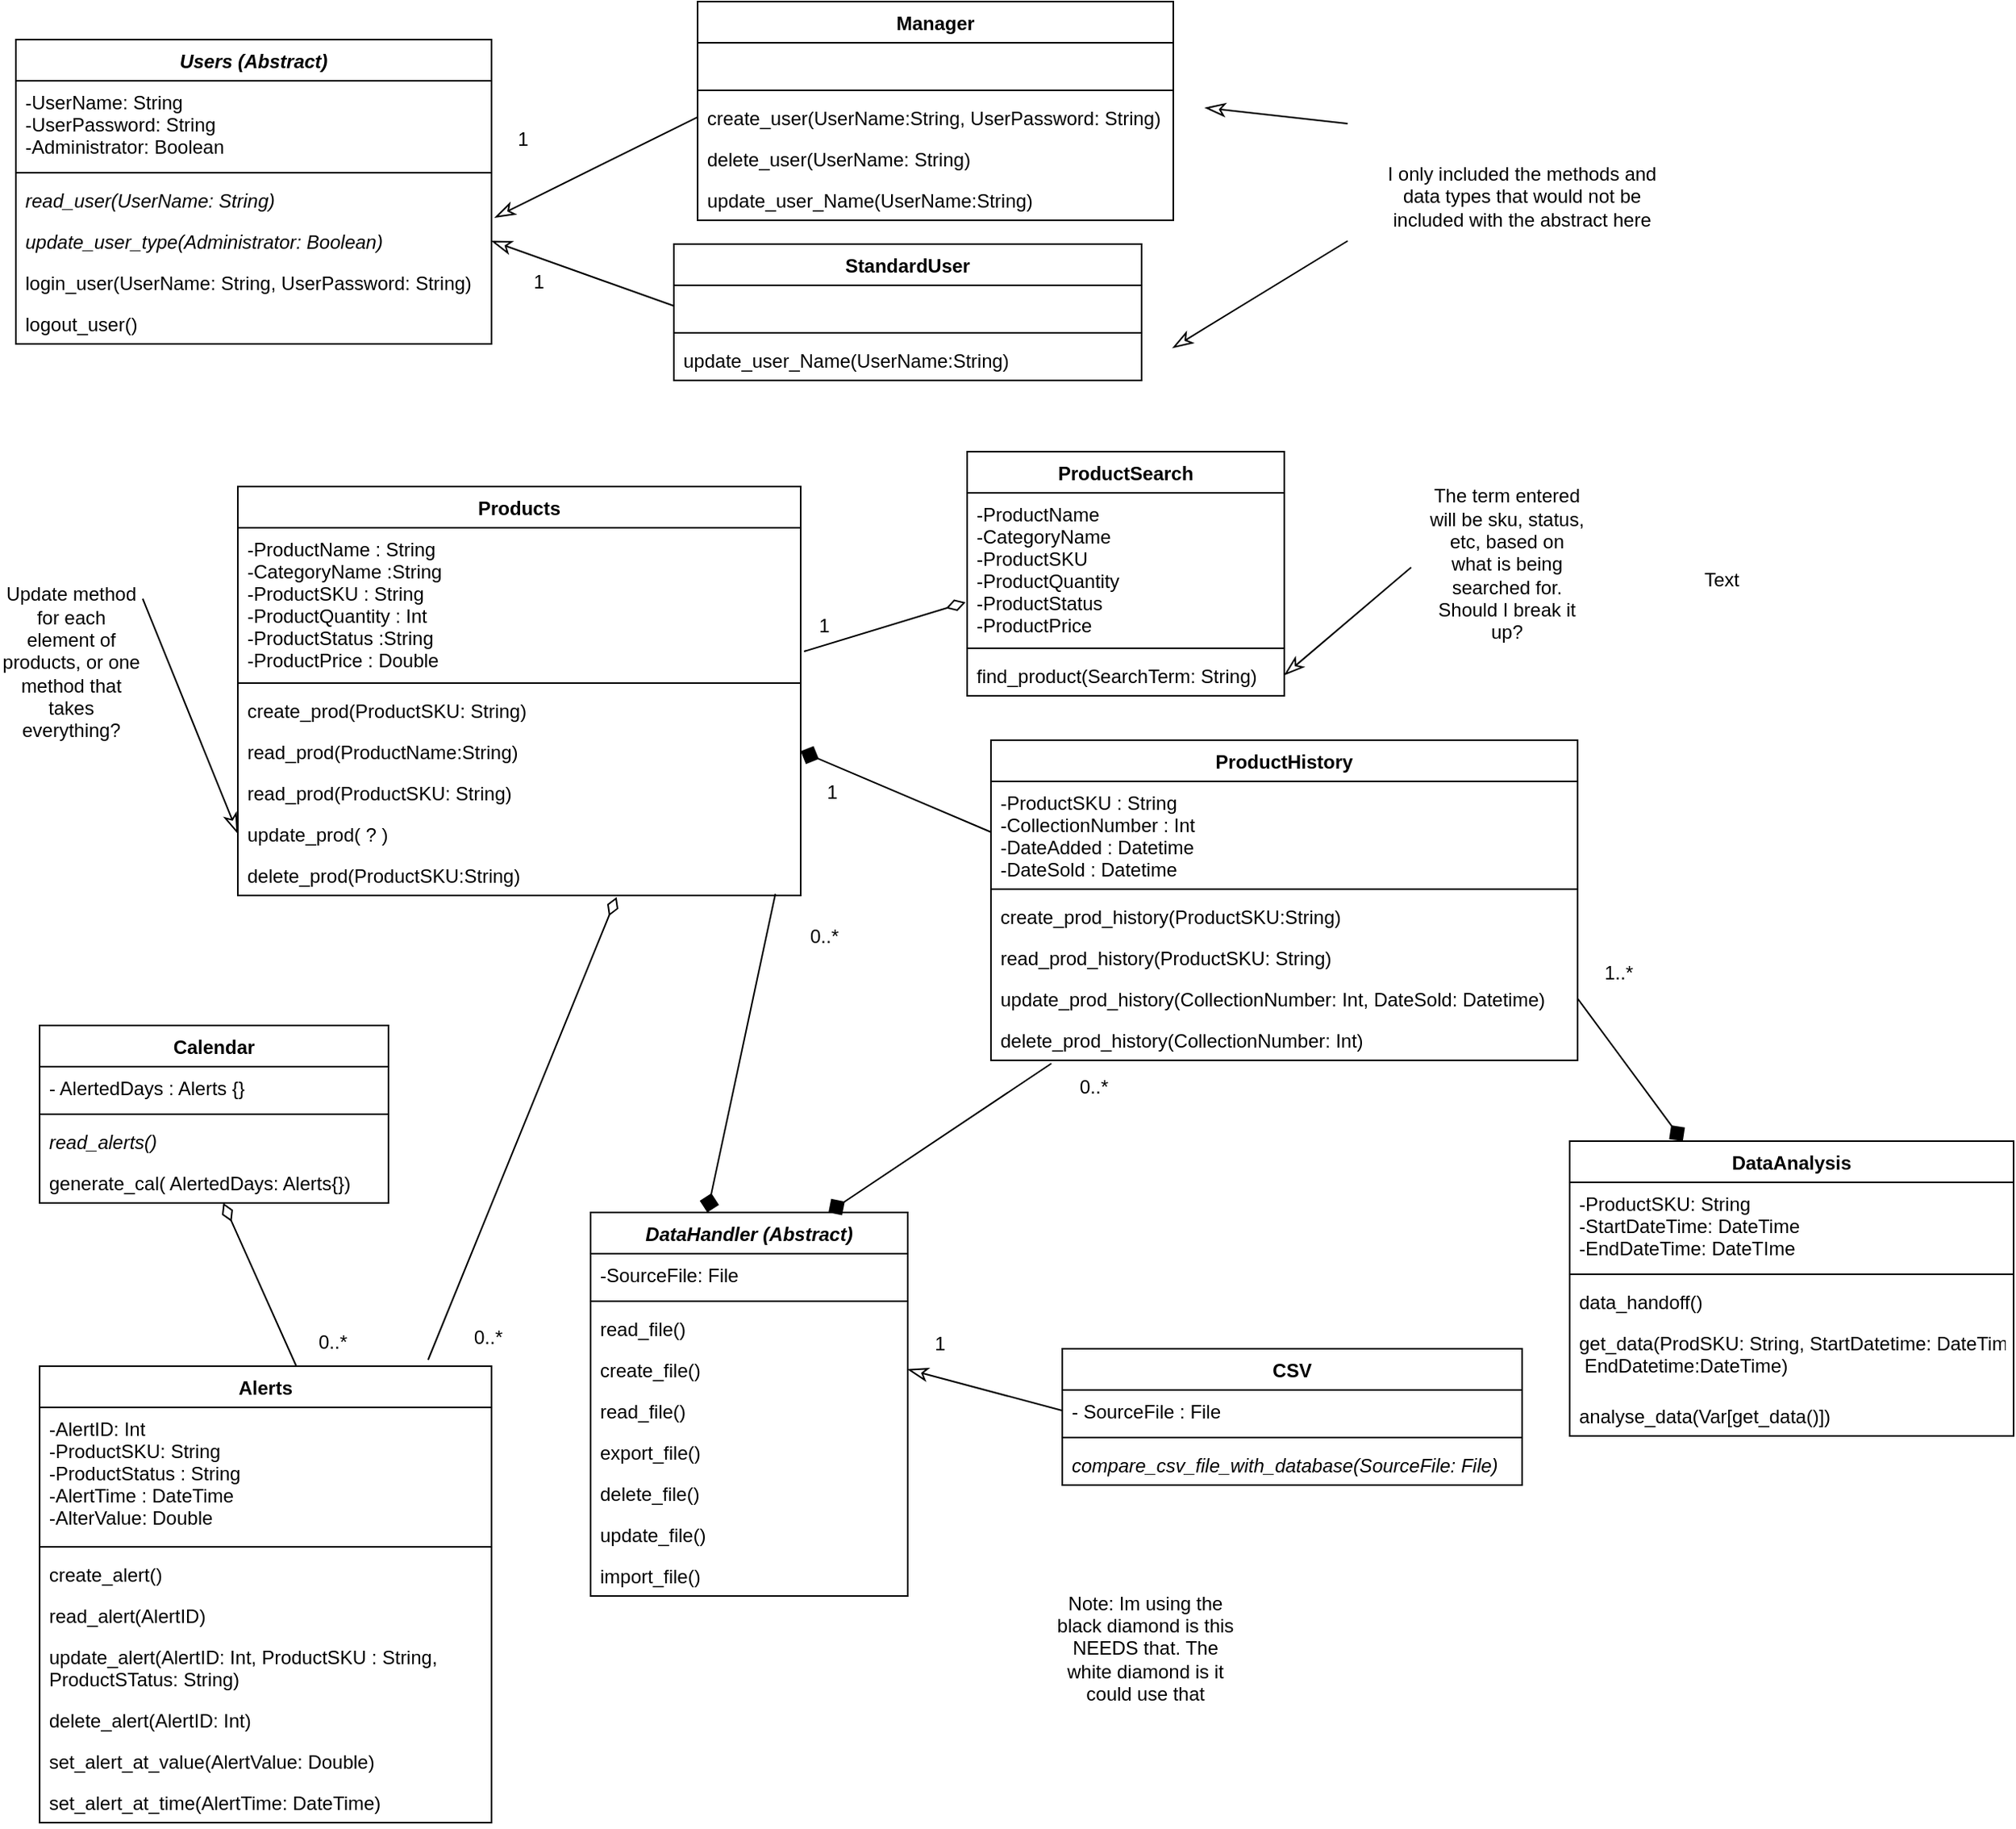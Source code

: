 <mxfile version="10.6.7" type="device"><diagram id="l4ncxnLM87MIXU3sDr-u" name="Page-1"><mxGraphModel dx="1077" dy="863" grid="1" gridSize="10" guides="1" tooltips="1" connect="1" arrows="1" fold="1" page="1" pageScale="1" pageWidth="850" pageHeight="1100" math="0" shadow="0"><root><mxCell id="0"/><mxCell id="1" parent="0"/><mxCell id="mtJxGmEpOan1ADNmGABW-1" value="DataAnalysis" style="swimlane;fontStyle=1;align=center;verticalAlign=top;childLayout=stackLayout;horizontal=1;startSize=26;horizontalStack=0;resizeParent=1;resizeParentMax=0;resizeLast=0;collapsible=1;marginBottom=0;" parent="1" vertex="1"><mxGeometry x="990" y="722" width="280" height="186" as="geometry"/></mxCell><mxCell id="mtJxGmEpOan1ADNmGABW-2" value="-ProductSKU: String&#10;-StartDateTime: DateTime&#10;-EndDateTime: DateTIme&#10;" style="text;strokeColor=none;fillColor=none;align=left;verticalAlign=top;spacingLeft=4;spacingRight=4;overflow=hidden;rotatable=0;points=[[0,0.5],[1,0.5]];portConstraint=eastwest;" parent="mtJxGmEpOan1ADNmGABW-1" vertex="1"><mxGeometry y="26" width="280" height="54" as="geometry"/></mxCell><mxCell id="mtJxGmEpOan1ADNmGABW-3" value="" style="line;strokeWidth=1;fillColor=none;align=left;verticalAlign=middle;spacingTop=-1;spacingLeft=3;spacingRight=3;rotatable=0;labelPosition=right;points=[];portConstraint=eastwest;" parent="mtJxGmEpOan1ADNmGABW-1" vertex="1"><mxGeometry y="80" width="280" height="8" as="geometry"/></mxCell><mxCell id="mtJxGmEpOan1ADNmGABW-4" value="data_handoff()" style="text;strokeColor=none;fillColor=none;align=left;verticalAlign=top;spacingLeft=4;spacingRight=4;overflow=hidden;rotatable=0;points=[[0,0.5],[1,0.5]];portConstraint=eastwest;" parent="mtJxGmEpOan1ADNmGABW-1" vertex="1"><mxGeometry y="88" width="280" height="26" as="geometry"/></mxCell><mxCell id="mtJxGmEpOan1ADNmGABW-62" value="get_data(ProdSKU: String, StartDatetime: DateTime,&#10; EndDatetime:DateTime)" style="text;strokeColor=none;fillColor=none;align=left;verticalAlign=top;spacingLeft=4;spacingRight=4;overflow=hidden;rotatable=0;points=[[0,0.5],[1,0.5]];portConstraint=eastwest;" parent="mtJxGmEpOan1ADNmGABW-1" vertex="1"><mxGeometry y="114" width="280" height="46" as="geometry"/></mxCell><mxCell id="mtJxGmEpOan1ADNmGABW-64" value="analyse_data(Var[get_data()])" style="text;strokeColor=none;fillColor=none;align=left;verticalAlign=top;spacingLeft=4;spacingRight=4;overflow=hidden;rotatable=0;points=[[0,0.5],[1,0.5]];portConstraint=eastwest;" parent="mtJxGmEpOan1ADNmGABW-1" vertex="1"><mxGeometry y="160" width="280" height="26" as="geometry"/></mxCell><mxCell id="mtJxGmEpOan1ADNmGABW-5" value="Manager" style="swimlane;fontStyle=1;align=center;verticalAlign=top;childLayout=stackLayout;horizontal=1;startSize=26;horizontalStack=0;resizeParent=1;resizeParentMax=0;resizeLast=0;collapsible=1;marginBottom=0;" parent="1" vertex="1"><mxGeometry x="440" y="3" width="300" height="138" as="geometry"/></mxCell><mxCell id="mtJxGmEpOan1ADNmGABW-6" value=" " style="text;strokeColor=none;fillColor=none;align=left;verticalAlign=top;spacingLeft=4;spacingRight=4;overflow=hidden;rotatable=0;points=[[0,0.5],[1,0.5]];portConstraint=eastwest;" parent="mtJxGmEpOan1ADNmGABW-5" vertex="1"><mxGeometry y="26" width="300" height="26" as="geometry"/></mxCell><mxCell id="mtJxGmEpOan1ADNmGABW-7" value="" style="line;strokeWidth=1;fillColor=none;align=left;verticalAlign=middle;spacingTop=-1;spacingLeft=3;spacingRight=3;rotatable=0;labelPosition=right;points=[];portConstraint=eastwest;" parent="mtJxGmEpOan1ADNmGABW-5" vertex="1"><mxGeometry y="52" width="300" height="8" as="geometry"/></mxCell><mxCell id="mtJxGmEpOan1ADNmGABW-91" value="create_user(UserName:String, UserPassword: String)" style="text;strokeColor=none;fillColor=none;align=left;verticalAlign=top;spacingLeft=4;spacingRight=4;overflow=hidden;rotatable=0;points=[[0,0.5],[1,0.5]];portConstraint=eastwest;" parent="mtJxGmEpOan1ADNmGABW-5" vertex="1"><mxGeometry y="60" width="300" height="26" as="geometry"/></mxCell><mxCell id="mtJxGmEpOan1ADNmGABW-92" value="delete_user(UserName: String)" style="text;strokeColor=none;fillColor=none;align=left;verticalAlign=top;spacingLeft=4;spacingRight=4;overflow=hidden;rotatable=0;points=[[0,0.5],[1,0.5]];portConstraint=eastwest;" parent="mtJxGmEpOan1ADNmGABW-5" vertex="1"><mxGeometry y="86" width="300" height="26" as="geometry"/></mxCell><mxCell id="3hBznctIgxE3OqU9VYNc-10" value="update_user_Name(UserName:String)" style="text;strokeColor=none;fillColor=none;align=left;verticalAlign=top;spacingLeft=4;spacingRight=4;overflow=hidden;rotatable=0;points=[[0,0.5],[1,0.5]];portConstraint=eastwest;fontStyle=0" parent="mtJxGmEpOan1ADNmGABW-5" vertex="1"><mxGeometry y="112" width="300" height="26" as="geometry"/></mxCell><mxCell id="mtJxGmEpOan1ADNmGABW-9" value="Users (Abstract)" style="swimlane;fontStyle=3;align=center;verticalAlign=top;childLayout=stackLayout;horizontal=1;startSize=26;horizontalStack=0;resizeParent=1;resizeParentMax=0;resizeLast=0;collapsible=1;marginBottom=0;" parent="1" vertex="1"><mxGeometry x="10" y="27" width="300" height="192" as="geometry"/></mxCell><mxCell id="mtJxGmEpOan1ADNmGABW-10" value="-UserName: String&#10;-UserPassword: String&#10;-Administrator: Boolean" style="text;strokeColor=none;fillColor=none;align=left;verticalAlign=top;spacingLeft=4;spacingRight=4;overflow=hidden;rotatable=0;points=[[0,0.5],[1,0.5]];portConstraint=eastwest;" parent="mtJxGmEpOan1ADNmGABW-9" vertex="1"><mxGeometry y="26" width="300" height="54" as="geometry"/></mxCell><mxCell id="mtJxGmEpOan1ADNmGABW-11" value="" style="line;strokeWidth=1;fillColor=none;align=left;verticalAlign=middle;spacingTop=-1;spacingLeft=3;spacingRight=3;rotatable=0;labelPosition=right;points=[];portConstraint=eastwest;" parent="mtJxGmEpOan1ADNmGABW-9" vertex="1"><mxGeometry y="80" width="300" height="8" as="geometry"/></mxCell><mxCell id="mtJxGmEpOan1ADNmGABW-48" value="read_user(UserName: String)" style="text;strokeColor=none;fillColor=none;align=left;verticalAlign=top;spacingLeft=4;spacingRight=4;overflow=hidden;rotatable=0;points=[[0,0.5],[1,0.5]];portConstraint=eastwest;fontStyle=2" parent="mtJxGmEpOan1ADNmGABW-9" vertex="1"><mxGeometry y="88" width="300" height="26" as="geometry"/></mxCell><mxCell id="mtJxGmEpOan1ADNmGABW-49" value="update_user_type(Administrator: Boolean)" style="text;strokeColor=none;fillColor=none;align=left;verticalAlign=top;spacingLeft=4;spacingRight=4;overflow=hidden;rotatable=0;points=[[0,0.5],[1,0.5]];portConstraint=eastwest;fontStyle=2" parent="mtJxGmEpOan1ADNmGABW-9" vertex="1"><mxGeometry y="114" width="300" height="26" as="geometry"/></mxCell><mxCell id="mtJxGmEpOan1ADNmGABW-93" value="login_user(UserName: String, UserPassword: String)" style="text;strokeColor=none;fillColor=none;align=left;verticalAlign=top;spacingLeft=4;spacingRight=4;overflow=hidden;rotatable=0;points=[[0,0.5],[1,0.5]];portConstraint=eastwest;" parent="mtJxGmEpOan1ADNmGABW-9" vertex="1"><mxGeometry y="140" width="300" height="26" as="geometry"/></mxCell><mxCell id="mtJxGmEpOan1ADNmGABW-94" value="logout_user()" style="text;strokeColor=none;fillColor=none;align=left;verticalAlign=top;spacingLeft=4;spacingRight=4;overflow=hidden;rotatable=0;points=[[0,0.5],[1,0.5]];portConstraint=eastwest;" parent="mtJxGmEpOan1ADNmGABW-9" vertex="1"><mxGeometry y="166" width="300" height="26" as="geometry"/></mxCell><mxCell id="mtJxGmEpOan1ADNmGABW-13" value="CSV" style="swimlane;fontStyle=1;align=center;verticalAlign=top;childLayout=stackLayout;horizontal=1;startSize=26;horizontalStack=0;resizeParent=1;resizeParentMax=0;resizeLast=0;collapsible=1;marginBottom=0;" parent="1" vertex="1"><mxGeometry x="670" y="853" width="290" height="86" as="geometry"/></mxCell><mxCell id="mtJxGmEpOan1ADNmGABW-14" value="- SourceFile : File" style="text;strokeColor=none;fillColor=none;align=left;verticalAlign=top;spacingLeft=4;spacingRight=4;overflow=hidden;rotatable=0;points=[[0,0.5],[1,0.5]];portConstraint=eastwest;" parent="mtJxGmEpOan1ADNmGABW-13" vertex="1"><mxGeometry y="26" width="290" height="26" as="geometry"/></mxCell><mxCell id="mtJxGmEpOan1ADNmGABW-15" value="" style="line;strokeWidth=1;fillColor=none;align=left;verticalAlign=middle;spacingTop=-1;spacingLeft=3;spacingRight=3;rotatable=0;labelPosition=right;points=[];portConstraint=eastwest;" parent="mtJxGmEpOan1ADNmGABW-13" vertex="1"><mxGeometry y="52" width="290" height="8" as="geometry"/></mxCell><mxCell id="mtJxGmEpOan1ADNmGABW-86" value="compare_csv_file_with_database(SourceFile: File)" style="text;strokeColor=none;fillColor=none;align=left;verticalAlign=top;spacingLeft=4;spacingRight=4;overflow=hidden;rotatable=0;points=[[0,0.5],[1,0.5]];portConstraint=eastwest;fontStyle=2" parent="mtJxGmEpOan1ADNmGABW-13" vertex="1"><mxGeometry y="60" width="290" height="26" as="geometry"/></mxCell><mxCell id="mtJxGmEpOan1ADNmGABW-17" value="ProductHistory" style="swimlane;fontStyle=1;align=center;verticalAlign=top;childLayout=stackLayout;horizontal=1;startSize=26;horizontalStack=0;resizeParent=1;resizeParentMax=0;resizeLast=0;collapsible=1;marginBottom=0;" parent="1" vertex="1"><mxGeometry x="625" y="469" width="370" height="202" as="geometry"/></mxCell><mxCell id="mtJxGmEpOan1ADNmGABW-18" value="-ProductSKU : String&#10;-CollectionNumber : Int&#10;-DateAdded : Datetime&#10;-DateSold : Datetime&#10;" style="text;strokeColor=none;fillColor=none;align=left;verticalAlign=top;spacingLeft=4;spacingRight=4;overflow=hidden;rotatable=0;points=[[0,0.5],[1,0.5]];portConstraint=eastwest;" parent="mtJxGmEpOan1ADNmGABW-17" vertex="1"><mxGeometry y="26" width="370" height="64" as="geometry"/></mxCell><mxCell id="mtJxGmEpOan1ADNmGABW-19" value="" style="line;strokeWidth=1;fillColor=none;align=left;verticalAlign=middle;spacingTop=-1;spacingLeft=3;spacingRight=3;rotatable=0;labelPosition=right;points=[];portConstraint=eastwest;" parent="mtJxGmEpOan1ADNmGABW-17" vertex="1"><mxGeometry y="90" width="370" height="8" as="geometry"/></mxCell><mxCell id="mtJxGmEpOan1ADNmGABW-44" value="create_prod_history(ProductSKU:String)" style="text;strokeColor=none;fillColor=none;align=left;verticalAlign=top;spacingLeft=4;spacingRight=4;overflow=hidden;rotatable=0;points=[[0,0.5],[1,0.5]];portConstraint=eastwest;" parent="mtJxGmEpOan1ADNmGABW-17" vertex="1"><mxGeometry y="98" width="370" height="26" as="geometry"/></mxCell><mxCell id="mtJxGmEpOan1ADNmGABW-47" value="read_prod_history(ProductSKU: String)" style="text;strokeColor=none;fillColor=none;align=left;verticalAlign=top;spacingLeft=4;spacingRight=4;overflow=hidden;rotatable=0;points=[[0,0.5],[1,0.5]];portConstraint=eastwest;" parent="mtJxGmEpOan1ADNmGABW-17" vertex="1"><mxGeometry y="124" width="370" height="26" as="geometry"/></mxCell><mxCell id="mtJxGmEpOan1ADNmGABW-46" value="update_prod_history(CollectionNumber: Int, DateSold: Datetime)" style="text;strokeColor=none;fillColor=none;align=left;verticalAlign=top;spacingLeft=4;spacingRight=4;overflow=hidden;rotatable=0;points=[[0,0.5],[1,0.5]];portConstraint=eastwest;" parent="mtJxGmEpOan1ADNmGABW-17" vertex="1"><mxGeometry y="150" width="370" height="26" as="geometry"/></mxCell><mxCell id="mtJxGmEpOan1ADNmGABW-45" value="delete_prod_history(CollectionNumber: Int)" style="text;strokeColor=none;fillColor=none;align=left;verticalAlign=top;spacingLeft=4;spacingRight=4;overflow=hidden;rotatable=0;points=[[0,0.5],[1,0.5]];portConstraint=eastwest;" parent="mtJxGmEpOan1ADNmGABW-17" vertex="1"><mxGeometry y="176" width="370" height="26" as="geometry"/></mxCell><mxCell id="mtJxGmEpOan1ADNmGABW-21" value="Products" style="swimlane;fontStyle=1;align=center;verticalAlign=top;childLayout=stackLayout;horizontal=1;startSize=26;horizontalStack=0;resizeParent=1;resizeParentMax=0;resizeLast=0;collapsible=1;marginBottom=0;" parent="1" vertex="1"><mxGeometry x="150" y="309" width="355" height="258" as="geometry"/></mxCell><mxCell id="mtJxGmEpOan1ADNmGABW-22" value="-ProductName : String&#10;-CategoryName :String&#10;-ProductSKU : String&#10;-ProductQuantity : Int&#10;-ProductStatus :String&#10;-ProductPrice : Double&#10;" style="text;strokeColor=none;fillColor=none;align=left;verticalAlign=top;spacingLeft=4;spacingRight=4;overflow=hidden;rotatable=0;points=[[0,0.5],[1,0.5]];portConstraint=eastwest;" parent="mtJxGmEpOan1ADNmGABW-21" vertex="1"><mxGeometry y="26" width="355" height="94" as="geometry"/></mxCell><mxCell id="mtJxGmEpOan1ADNmGABW-23" value="" style="line;strokeWidth=1;fillColor=none;align=left;verticalAlign=middle;spacingTop=-1;spacingLeft=3;spacingRight=3;rotatable=0;labelPosition=right;points=[];portConstraint=eastwest;" parent="mtJxGmEpOan1ADNmGABW-21" vertex="1"><mxGeometry y="120" width="355" height="8" as="geometry"/></mxCell><mxCell id="mtJxGmEpOan1ADNmGABW-24" value="create_prod(ProductSKU: String)" style="text;strokeColor=none;fillColor=none;align=left;verticalAlign=top;spacingLeft=4;spacingRight=4;overflow=hidden;rotatable=0;points=[[0,0.5],[1,0.5]];portConstraint=eastwest;" parent="mtJxGmEpOan1ADNmGABW-21" vertex="1"><mxGeometry y="128" width="355" height="26" as="geometry"/></mxCell><mxCell id="Z5g-UaqKBxVS_y6jiODk-6" value="read_prod(ProductName:String)&#10;" style="text;strokeColor=none;fillColor=none;align=left;verticalAlign=top;spacingLeft=4;spacingRight=4;overflow=hidden;rotatable=0;points=[[0,0.5],[1,0.5]];portConstraint=eastwest;" parent="mtJxGmEpOan1ADNmGABW-21" vertex="1"><mxGeometry y="154" width="355" height="26" as="geometry"/></mxCell><mxCell id="mtJxGmEpOan1ADNmGABW-28" value="read_prod(ProductSKU: String)&#10;" style="text;strokeColor=none;fillColor=none;align=left;verticalAlign=top;spacingLeft=4;spacingRight=4;overflow=hidden;rotatable=0;points=[[0,0.5],[1,0.5]];portConstraint=eastwest;" parent="mtJxGmEpOan1ADNmGABW-21" vertex="1"><mxGeometry y="180" width="355" height="26" as="geometry"/></mxCell><mxCell id="mtJxGmEpOan1ADNmGABW-27" value="update_prod( ? )" style="text;strokeColor=none;fillColor=none;align=left;verticalAlign=top;spacingLeft=4;spacingRight=4;overflow=hidden;rotatable=0;points=[[0,0.5],[1,0.5]];portConstraint=eastwest;" parent="mtJxGmEpOan1ADNmGABW-21" vertex="1"><mxGeometry y="206" width="355" height="26" as="geometry"/></mxCell><mxCell id="mtJxGmEpOan1ADNmGABW-26" value="delete_prod(ProductSKU:String)" style="text;strokeColor=none;fillColor=none;align=left;verticalAlign=top;spacingLeft=4;spacingRight=4;overflow=hidden;rotatable=0;points=[[0,0.5],[1,0.5]];portConstraint=eastwest;" parent="mtJxGmEpOan1ADNmGABW-21" vertex="1"><mxGeometry y="232" width="355" height="26" as="geometry"/></mxCell><mxCell id="mtJxGmEpOan1ADNmGABW-51" value="Alerts" style="swimlane;fontStyle=1;align=center;verticalAlign=top;childLayout=stackLayout;horizontal=1;startSize=26;horizontalStack=0;resizeParent=1;resizeParentMax=0;resizeLast=0;collapsible=1;marginBottom=0;" parent="1" vertex="1"><mxGeometry x="25" y="864" width="285" height="288" as="geometry"/></mxCell><mxCell id="mtJxGmEpOan1ADNmGABW-52" value="-AlertID: Int&#10;-ProductSKU: String&#10;-ProductStatus : String&#10;-AlertTime : DateTime&#10;-AlterValue: Double" style="text;strokeColor=none;fillColor=none;align=left;verticalAlign=top;spacingLeft=4;spacingRight=4;overflow=hidden;rotatable=0;points=[[0,0.5],[1,0.5]];portConstraint=eastwest;" parent="mtJxGmEpOan1ADNmGABW-51" vertex="1"><mxGeometry y="26" width="285" height="84" as="geometry"/></mxCell><mxCell id="mtJxGmEpOan1ADNmGABW-53" value="" style="line;strokeWidth=1;fillColor=none;align=left;verticalAlign=middle;spacingTop=-1;spacingLeft=3;spacingRight=3;rotatable=0;labelPosition=right;points=[];portConstraint=eastwest;" parent="mtJxGmEpOan1ADNmGABW-51" vertex="1"><mxGeometry y="110" width="285" height="8" as="geometry"/></mxCell><mxCell id="mtJxGmEpOan1ADNmGABW-54" value="create_alert()" style="text;strokeColor=none;fillColor=none;align=left;verticalAlign=top;spacingLeft=4;spacingRight=4;overflow=hidden;rotatable=0;points=[[0,0.5],[1,0.5]];portConstraint=eastwest;" parent="mtJxGmEpOan1ADNmGABW-51" vertex="1"><mxGeometry y="118" width="285" height="26" as="geometry"/></mxCell><mxCell id="mtJxGmEpOan1ADNmGABW-55" value="read_alert(AlertID)" style="text;strokeColor=none;fillColor=none;align=left;verticalAlign=top;spacingLeft=4;spacingRight=4;overflow=hidden;rotatable=0;points=[[0,0.5],[1,0.5]];portConstraint=eastwest;" parent="mtJxGmEpOan1ADNmGABW-51" vertex="1"><mxGeometry y="144" width="285" height="26" as="geometry"/></mxCell><mxCell id="mtJxGmEpOan1ADNmGABW-56" value="update_alert(AlertID: Int, ProductSKU : String,&#10;ProductSTatus: String)" style="text;strokeColor=none;fillColor=none;align=left;verticalAlign=top;spacingLeft=4;spacingRight=4;overflow=hidden;rotatable=0;points=[[0,0.5],[1,0.5]];portConstraint=eastwest;" parent="mtJxGmEpOan1ADNmGABW-51" vertex="1"><mxGeometry y="170" width="285" height="40" as="geometry"/></mxCell><mxCell id="mtJxGmEpOan1ADNmGABW-57" value="delete_alert(AlertID: Int)" style="text;strokeColor=none;fillColor=none;align=left;verticalAlign=top;spacingLeft=4;spacingRight=4;overflow=hidden;rotatable=0;points=[[0,0.5],[1,0.5]];portConstraint=eastwest;" parent="mtJxGmEpOan1ADNmGABW-51" vertex="1"><mxGeometry y="210" width="285" height="26" as="geometry"/></mxCell><mxCell id="mtJxGmEpOan1ADNmGABW-100" value="set_alert_at_value(AlertValue: Double)" style="text;strokeColor=none;fillColor=none;align=left;verticalAlign=top;spacingLeft=4;spacingRight=4;overflow=hidden;rotatable=0;points=[[0,0.5],[1,0.5]];portConstraint=eastwest;" parent="mtJxGmEpOan1ADNmGABW-51" vertex="1"><mxGeometry y="236" width="285" height="26" as="geometry"/></mxCell><mxCell id="mtJxGmEpOan1ADNmGABW-101" value="set_alert_at_time(AlertTime: DateTime)" style="text;strokeColor=none;fillColor=none;align=left;verticalAlign=top;spacingLeft=4;spacingRight=4;overflow=hidden;rotatable=0;points=[[0,0.5],[1,0.5]];portConstraint=eastwest;" parent="mtJxGmEpOan1ADNmGABW-51" vertex="1"><mxGeometry y="262" width="285" height="26" as="geometry"/></mxCell><mxCell id="mtJxGmEpOan1ADNmGABW-72" value="DataHandler (Abstract)" style="swimlane;fontStyle=3;align=center;verticalAlign=top;childLayout=stackLayout;horizontal=1;startSize=26;horizontalStack=0;resizeParent=1;resizeParentMax=0;resizeLast=0;collapsible=1;marginBottom=0;" parent="1" vertex="1"><mxGeometry x="372.5" y="767" width="200" height="242" as="geometry"/></mxCell><mxCell id="mtJxGmEpOan1ADNmGABW-73" value="-SourceFile: File" style="text;strokeColor=none;fillColor=none;align=left;verticalAlign=top;spacingLeft=4;spacingRight=4;overflow=hidden;rotatable=0;points=[[0,0.5],[1,0.5]];portConstraint=eastwest;" parent="mtJxGmEpOan1ADNmGABW-72" vertex="1"><mxGeometry y="26" width="200" height="26" as="geometry"/></mxCell><mxCell id="mtJxGmEpOan1ADNmGABW-74" value="" style="line;strokeWidth=1;fillColor=none;align=left;verticalAlign=middle;spacingTop=-1;spacingLeft=3;spacingRight=3;rotatable=0;labelPosition=right;points=[];portConstraint=eastwest;" parent="mtJxGmEpOan1ADNmGABW-72" vertex="1"><mxGeometry y="52" width="200" height="8" as="geometry"/></mxCell><mxCell id="mtJxGmEpOan1ADNmGABW-75" value="read_file()" style="text;strokeColor=none;fillColor=none;align=left;verticalAlign=top;spacingLeft=4;spacingRight=4;overflow=hidden;rotatable=0;points=[[0,0.5],[1,0.5]];portConstraint=eastwest;" parent="mtJxGmEpOan1ADNmGABW-72" vertex="1"><mxGeometry y="60" width="200" height="26" as="geometry"/></mxCell><mxCell id="mtJxGmEpOan1ADNmGABW-76" value="create_file()" style="text;strokeColor=none;fillColor=none;align=left;verticalAlign=top;spacingLeft=4;spacingRight=4;overflow=hidden;rotatable=0;points=[[0,0.5],[1,0.5]];portConstraint=eastwest;" parent="mtJxGmEpOan1ADNmGABW-72" vertex="1"><mxGeometry y="86" width="200" height="26" as="geometry"/></mxCell><mxCell id="mtJxGmEpOan1ADNmGABW-77" value="read_file()" style="text;strokeColor=none;fillColor=none;align=left;verticalAlign=top;spacingLeft=4;spacingRight=4;overflow=hidden;rotatable=0;points=[[0,0.5],[1,0.5]];portConstraint=eastwest;" parent="mtJxGmEpOan1ADNmGABW-72" vertex="1"><mxGeometry y="112" width="200" height="26" as="geometry"/></mxCell><mxCell id="mtJxGmEpOan1ADNmGABW-80" value="export_file()" style="text;strokeColor=none;fillColor=none;align=left;verticalAlign=top;spacingLeft=4;spacingRight=4;overflow=hidden;rotatable=0;points=[[0,0.5],[1,0.5]];portConstraint=eastwest;" parent="mtJxGmEpOan1ADNmGABW-72" vertex="1"><mxGeometry y="138" width="200" height="26" as="geometry"/></mxCell><mxCell id="mtJxGmEpOan1ADNmGABW-79" value="delete_file()" style="text;strokeColor=none;fillColor=none;align=left;verticalAlign=top;spacingLeft=4;spacingRight=4;overflow=hidden;rotatable=0;points=[[0,0.5],[1,0.5]];portConstraint=eastwest;" parent="mtJxGmEpOan1ADNmGABW-72" vertex="1"><mxGeometry y="164" width="200" height="26" as="geometry"/></mxCell><mxCell id="mtJxGmEpOan1ADNmGABW-78" value="update_file()" style="text;strokeColor=none;fillColor=none;align=left;verticalAlign=top;spacingLeft=4;spacingRight=4;overflow=hidden;rotatable=0;points=[[0,0.5],[1,0.5]];portConstraint=eastwest;" parent="mtJxGmEpOan1ADNmGABW-72" vertex="1"><mxGeometry y="190" width="200" height="26" as="geometry"/></mxCell><mxCell id="mtJxGmEpOan1ADNmGABW-84" value="import_file()" style="text;strokeColor=none;fillColor=none;align=left;verticalAlign=top;spacingLeft=4;spacingRight=4;overflow=hidden;rotatable=0;points=[[0,0.5],[1,0.5]];portConstraint=eastwest;" parent="mtJxGmEpOan1ADNmGABW-72" vertex="1"><mxGeometry y="216" width="200" height="26" as="geometry"/></mxCell><mxCell id="mtJxGmEpOan1ADNmGABW-87" value="StandardUser" style="swimlane;fontStyle=1;align=center;verticalAlign=top;childLayout=stackLayout;horizontal=1;startSize=26;horizontalStack=0;resizeParent=1;resizeParentMax=0;resizeLast=0;collapsible=1;marginBottom=0;" parent="1" vertex="1"><mxGeometry x="425" y="156" width="295" height="86" as="geometry"/></mxCell><mxCell id="mtJxGmEpOan1ADNmGABW-88" value=" " style="text;strokeColor=none;fillColor=none;align=left;verticalAlign=top;spacingLeft=4;spacingRight=4;overflow=hidden;rotatable=0;points=[[0,0.5],[1,0.5]];portConstraint=eastwest;" parent="mtJxGmEpOan1ADNmGABW-87" vertex="1"><mxGeometry y="26" width="295" height="26" as="geometry"/></mxCell><mxCell id="mtJxGmEpOan1ADNmGABW-89" value="" style="line;strokeWidth=1;fillColor=none;align=left;verticalAlign=middle;spacingTop=-1;spacingLeft=3;spacingRight=3;rotatable=0;labelPosition=right;points=[];portConstraint=eastwest;" parent="mtJxGmEpOan1ADNmGABW-87" vertex="1"><mxGeometry y="52" width="295" height="8" as="geometry"/></mxCell><mxCell id="Z5g-UaqKBxVS_y6jiODk-5" value="update_user_Name(UserName:String)" style="text;strokeColor=none;fillColor=none;align=left;verticalAlign=top;spacingLeft=4;spacingRight=4;overflow=hidden;rotatable=0;points=[[0,0.5],[1,0.5]];portConstraint=eastwest;fontStyle=0" parent="mtJxGmEpOan1ADNmGABW-87" vertex="1"><mxGeometry y="60" width="295" height="26" as="geometry"/></mxCell><mxCell id="mtJxGmEpOan1ADNmGABW-95" value="Calendar" style="swimlane;fontStyle=1;align=center;verticalAlign=top;childLayout=stackLayout;horizontal=1;startSize=26;horizontalStack=0;resizeParent=1;resizeParentMax=0;resizeLast=0;collapsible=1;marginBottom=0;" parent="1" vertex="1"><mxGeometry x="25" y="649" width="220" height="112" as="geometry"/></mxCell><mxCell id="mtJxGmEpOan1ADNmGABW-96" value="- AlertedDays : Alerts {}" style="text;strokeColor=none;fillColor=none;align=left;verticalAlign=top;spacingLeft=4;spacingRight=4;overflow=hidden;rotatable=0;points=[[0,0.5],[1,0.5]];portConstraint=eastwest;" parent="mtJxGmEpOan1ADNmGABW-95" vertex="1"><mxGeometry y="26" width="220" height="26" as="geometry"/></mxCell><mxCell id="mtJxGmEpOan1ADNmGABW-97" value="" style="line;strokeWidth=1;fillColor=none;align=left;verticalAlign=middle;spacingTop=-1;spacingLeft=3;spacingRight=3;rotatable=0;labelPosition=right;points=[];portConstraint=eastwest;" parent="mtJxGmEpOan1ADNmGABW-95" vertex="1"><mxGeometry y="52" width="220" height="8" as="geometry"/></mxCell><mxCell id="mtJxGmEpOan1ADNmGABW-98" value="read_alerts()" style="text;strokeColor=none;fillColor=none;align=left;verticalAlign=top;spacingLeft=4;spacingRight=4;overflow=hidden;rotatable=0;points=[[0,0.5],[1,0.5]];portConstraint=eastwest;fontStyle=2" parent="mtJxGmEpOan1ADNmGABW-95" vertex="1"><mxGeometry y="60" width="220" height="26" as="geometry"/></mxCell><mxCell id="mtJxGmEpOan1ADNmGABW-99" value="generate_cal( AlertedDays: Alerts{})" style="text;strokeColor=none;fillColor=none;align=left;verticalAlign=top;spacingLeft=4;spacingRight=4;overflow=hidden;rotatable=0;points=[[0,0.5],[1,0.5]];portConstraint=eastwest;fontStyle=0" parent="mtJxGmEpOan1ADNmGABW-95" vertex="1"><mxGeometry y="86" width="220" height="26" as="geometry"/></mxCell><mxCell id="mtJxGmEpOan1ADNmGABW-107" value="ProductSearch" style="swimlane;fontStyle=1;align=center;verticalAlign=top;childLayout=stackLayout;horizontal=1;startSize=26;horizontalStack=0;resizeParent=1;resizeParentMax=0;resizeLast=0;collapsible=1;marginBottom=0;" parent="1" vertex="1"><mxGeometry x="610" y="287" width="200" height="154" as="geometry"/></mxCell><mxCell id="mtJxGmEpOan1ADNmGABW-108" value="-ProductName&#10;-CategoryName&#10;-ProductSKU&#10;-ProductQuantity&#10;-ProductStatus&#10;-ProductPrice&#10;&#10;" style="text;strokeColor=none;fillColor=none;align=left;verticalAlign=top;spacingLeft=4;spacingRight=4;overflow=hidden;rotatable=0;points=[[0,0.5],[1,0.5]];portConstraint=eastwest;" parent="mtJxGmEpOan1ADNmGABW-107" vertex="1"><mxGeometry y="26" width="200" height="94" as="geometry"/></mxCell><mxCell id="mtJxGmEpOan1ADNmGABW-109" value="" style="line;strokeWidth=1;fillColor=none;align=left;verticalAlign=middle;spacingTop=-1;spacingLeft=3;spacingRight=3;rotatable=0;labelPosition=right;points=[];portConstraint=eastwest;" parent="mtJxGmEpOan1ADNmGABW-107" vertex="1"><mxGeometry y="120" width="200" height="8" as="geometry"/></mxCell><mxCell id="mtJxGmEpOan1ADNmGABW-110" value="find_product(SearchTerm: String)" style="text;strokeColor=none;fillColor=none;align=left;verticalAlign=top;spacingLeft=4;spacingRight=4;overflow=hidden;rotatable=0;points=[[0,0.5],[1,0.5]];portConstraint=eastwest;" parent="mtJxGmEpOan1ADNmGABW-107" vertex="1"><mxGeometry y="128" width="200" height="26" as="geometry"/></mxCell><mxCell id="Z5g-UaqKBxVS_y6jiODk-3" value="" style="endArrow=classicThin;html=1;exitX=0;exitY=0.5;exitDx=0;exitDy=0;entryX=1.007;entryY=-0.067;entryDx=0;entryDy=0;entryPerimeter=0;endFill=0;startSize=10;endSize=10;" parent="1" target="mtJxGmEpOan1ADNmGABW-49" edge="1"><mxGeometry width="50" height="50" relative="1" as="geometry"><mxPoint x="440.176" y="75.765" as="sourcePoint"/><mxPoint x="280" y="80" as="targetPoint"/></mxGeometry></mxCell><mxCell id="Z5g-UaqKBxVS_y6jiODk-4" value="" style="endArrow=classicThin;html=1;exitX=0;exitY=0.5;exitDx=0;exitDy=0;entryX=1;entryY=0.5;entryDx=0;entryDy=0;endFill=0;startSize=10;endSize=10;" parent="1" source="mtJxGmEpOan1ADNmGABW-88" target="mtJxGmEpOan1ADNmGABW-49" edge="1"><mxGeometry width="50" height="50" relative="1" as="geometry"><mxPoint x="330.176" y="88.118" as="sourcePoint"/><mxPoint x="211.353" y="149.294" as="targetPoint"/></mxGeometry></mxCell><mxCell id="Z5g-UaqKBxVS_y6jiODk-7" value="Update method for each element of products, or one method that takes everything?" style="text;html=1;strokeColor=none;fillColor=none;align=center;verticalAlign=middle;whiteSpace=wrap;rounded=0;" parent="1" vertex="1"><mxGeometry y="340" width="90" height="159" as="geometry"/></mxCell><mxCell id="Z5g-UaqKBxVS_y6jiODk-9" value="The term entered will be sku, status, etc, based on what is being searched for.&lt;br&gt;Should I break it up?&lt;br&gt;" style="text;html=1;strokeColor=none;fillColor=none;align=center;verticalAlign=middle;whiteSpace=wrap;rounded=0;" parent="1" vertex="1"><mxGeometry x="900" y="283" width="101" height="150" as="geometry"/></mxCell><mxCell id="Z5g-UaqKBxVS_y6jiODk-10" value="" style="endArrow=classicThin;html=1;exitX=1;exitY=0.25;exitDx=0;exitDy=0;endFill=0;startSize=10;endSize=10;entryX=0;entryY=0.5;entryDx=0;entryDy=0;" parent="1" source="Z5g-UaqKBxVS_y6jiODk-7" target="mtJxGmEpOan1ADNmGABW-27" edge="1"><mxGeometry width="50" height="50" relative="1" as="geometry"><mxPoint x="165.382" y="352.059" as="sourcePoint"/><mxPoint x="140" y="350" as="targetPoint"/></mxGeometry></mxCell><mxCell id="Z5g-UaqKBxVS_y6jiODk-11" value="" style="endArrow=classicThin;html=1;entryX=1;entryY=0.5;entryDx=0;entryDy=0;endFill=0;startSize=10;endSize=10;" parent="1" target="mtJxGmEpOan1ADNmGABW-110" edge="1"><mxGeometry width="50" height="50" relative="1" as="geometry"><mxPoint x="890" y="360" as="sourcePoint"/><mxPoint x="810.088" y="342.471" as="targetPoint"/></mxGeometry></mxCell><mxCell id="Z5g-UaqKBxVS_y6jiODk-12" value="I only included the methods and data types that would not be included with the abstract here" style="text;html=1;strokeColor=none;fillColor=none;align=center;verticalAlign=middle;whiteSpace=wrap;rounded=0;" parent="1" vertex="1"><mxGeometry x="870" y="45" width="180" height="161" as="geometry"/></mxCell><mxCell id="Z5g-UaqKBxVS_y6jiODk-13" value="" style="endArrow=classicThin;html=1;entryX=1;entryY=0.5;entryDx=0;entryDy=0;endFill=0;startSize=10;endSize=10;" parent="1" edge="1"><mxGeometry width="50" height="50" relative="1" as="geometry"><mxPoint x="850" y="154" as="sourcePoint"/><mxPoint x="739.588" y="221.529" as="targetPoint"/></mxGeometry></mxCell><mxCell id="Z5g-UaqKBxVS_y6jiODk-14" value="" style="endArrow=classicThin;html=1;endFill=0;startSize=10;endSize=10;" parent="1" edge="1"><mxGeometry width="50" height="50" relative="1" as="geometry"><mxPoint x="850" y="80" as="sourcePoint"/><mxPoint x="760" y="70" as="targetPoint"/></mxGeometry></mxCell><mxCell id="Z5g-UaqKBxVS_y6jiODk-18" value="" style="endArrow=diamondThin;html=1;endFill=0;startSize=10;endSize=10;exitX=1.006;exitY=0.83;exitDx=0;exitDy=0;exitPerimeter=0;startArrow=none;startFill=0;entryX=-0.005;entryY=0.734;entryDx=0;entryDy=0;entryPerimeter=0;" parent="1" source="mtJxGmEpOan1ADNmGABW-22" target="mtJxGmEpOan1ADNmGABW-108" edge="1"><mxGeometry width="50" height="50" relative="1" as="geometry"><mxPoint x="639.176" y="469" as="sourcePoint"/><mxPoint x="560" y="340" as="targetPoint"/></mxGeometry></mxCell><mxCell id="Z5g-UaqKBxVS_y6jiODk-19" value="" style="endArrow=classicThin;html=1;entryX=1;entryY=0.5;entryDx=0;entryDy=0;endFill=0;startSize=10;endSize=10;exitX=0;exitY=0.5;exitDx=0;exitDy=0;" parent="1" source="mtJxGmEpOan1ADNmGABW-14" target="mtJxGmEpOan1ADNmGABW-76" edge="1"><mxGeometry width="50" height="50" relative="1" as="geometry"><mxPoint x="704.176" y="984" as="sourcePoint"/><mxPoint x="590.059" y="885.176" as="targetPoint"/></mxGeometry></mxCell><mxCell id="Z5g-UaqKBxVS_y6jiODk-15" value="" style="endArrow=diamond;html=1;endFill=1;startSize=10;endSize=10;exitX=0;exitY=0.5;exitDx=0;exitDy=0;entryX=1;entryY=0.5;entryDx=0;entryDy=0;" parent="1" source="mtJxGmEpOan1ADNmGABW-18" target="Z5g-UaqKBxVS_y6jiODk-6" edge="1"><mxGeometry width="50" height="50" relative="1" as="geometry"><mxPoint x="920" y="390" as="sourcePoint"/><mxPoint x="510" y="450" as="targetPoint"/></mxGeometry></mxCell><mxCell id="Z5g-UaqKBxVS_y6jiODk-20" value="" style="endArrow=diamondThin;html=1;endFill=0;startSize=10;endSize=10;exitX=0.568;exitY=0;exitDx=0;exitDy=0;exitPerimeter=0;" parent="1" source="mtJxGmEpOan1ADNmGABW-51" target="mtJxGmEpOan1ADNmGABW-99" edge="1"><mxGeometry width="50" height="50" relative="1" as="geometry"><mxPoint x="210" y="860" as="sourcePoint"/><mxPoint x="160.059" y="741.176" as="targetPoint"/></mxGeometry></mxCell><mxCell id="Z5g-UaqKBxVS_y6jiODk-21" value="" style="endArrow=diamond;html=1;endFill=1;startSize=10;endSize=10;exitX=1;exitY=0.5;exitDx=0;exitDy=0;" parent="1" source="mtJxGmEpOan1ADNmGABW-46" target="mtJxGmEpOan1ADNmGABW-1" edge="1"><mxGeometry width="50" height="50" relative="1" as="geometry"><mxPoint x="1130.176" y="671" as="sourcePoint"/><mxPoint x="1016.059" y="572.176" as="targetPoint"/></mxGeometry></mxCell><mxCell id="3hBznctIgxE3OqU9VYNc-1" value="1" style="text;html=1;strokeColor=none;fillColor=none;align=center;verticalAlign=middle;whiteSpace=wrap;rounded=0;" parent="1" vertex="1"><mxGeometry x="500" y="387" width="40" height="20" as="geometry"/></mxCell><mxCell id="3hBznctIgxE3OqU9VYNc-3" value="0..*" style="text;html=1;strokeColor=none;fillColor=none;align=center;verticalAlign=middle;whiteSpace=wrap;rounded=0;" parent="1" vertex="1"><mxGeometry x="190" y="839" width="40" height="20" as="geometry"/></mxCell><mxCell id="3hBznctIgxE3OqU9VYNc-4" value="1" style="text;html=1;strokeColor=none;fillColor=none;align=center;verticalAlign=middle;whiteSpace=wrap;rounded=0;" parent="1" vertex="1"><mxGeometry x="572.5" y="840" width="40" height="20" as="geometry"/></mxCell><mxCell id="3hBznctIgxE3OqU9VYNc-5" value="1..*" style="text;html=1;strokeColor=none;fillColor=none;align=center;verticalAlign=middle;whiteSpace=wrap;rounded=0;" parent="1" vertex="1"><mxGeometry x="1001" y="606" width="40" height="20" as="geometry"/></mxCell><mxCell id="3hBznctIgxE3OqU9VYNc-7" value="1" style="text;html=1;strokeColor=none;fillColor=none;align=center;verticalAlign=middle;whiteSpace=wrap;rounded=0;" parent="1" vertex="1"><mxGeometry x="505" y="492" width="40" height="20" as="geometry"/></mxCell><mxCell id="3hBznctIgxE3OqU9VYNc-8" value="1" style="text;html=1;strokeColor=none;fillColor=none;align=center;verticalAlign=middle;whiteSpace=wrap;rounded=0;" parent="1" vertex="1"><mxGeometry x="310" y="80" width="40" height="20" as="geometry"/></mxCell><mxCell id="3hBznctIgxE3OqU9VYNc-9" value="1" style="text;html=1;strokeColor=none;fillColor=none;align=center;verticalAlign=middle;whiteSpace=wrap;rounded=0;" parent="1" vertex="1"><mxGeometry x="320" y="170" width="40" height="20" as="geometry"/></mxCell><mxCell id="3hBznctIgxE3OqU9VYNc-11" value="" style="endArrow=diamondThin;html=1;endFill=0;startSize=10;endSize=10;startArrow=none;startFill=0;entryX=0.673;entryY=1.038;entryDx=0;entryDy=0;entryPerimeter=0;" parent="1" target="mtJxGmEpOan1ADNmGABW-26" edge="1"><mxGeometry width="50" height="50" relative="1" as="geometry"><mxPoint x="270" y="860" as="sourcePoint"/><mxPoint x="440" y="610.5" as="targetPoint"/></mxGeometry></mxCell><mxCell id="3hBznctIgxE3OqU9VYNc-12" value="0..*" style="text;html=1;strokeColor=none;fillColor=none;align=center;verticalAlign=middle;whiteSpace=wrap;rounded=0;" parent="1" vertex="1"><mxGeometry x="287.5" y="836" width="40" height="20" as="geometry"/></mxCell><mxCell id="3hBznctIgxE3OqU9VYNc-14" value="" style="endArrow=diamond;html=1;endFill=1;startSize=10;endSize=10;exitX=0.955;exitY=0.962;exitDx=0;exitDy=0;entryX=0.368;entryY=0;entryDx=0;entryDy=0;entryPerimeter=0;exitPerimeter=0;" parent="1" source="mtJxGmEpOan1ADNmGABW-26" target="mtJxGmEpOan1ADNmGABW-72" edge="1"><mxGeometry width="50" height="50" relative="1" as="geometry"><mxPoint x="560" y="688" as="sourcePoint"/><mxPoint x="440" y="637" as="targetPoint"/></mxGeometry></mxCell><mxCell id="3hBznctIgxE3OqU9VYNc-15" value="" style="endArrow=diamond;html=1;endFill=1;startSize=10;endSize=10;exitX=0.103;exitY=1.077;exitDx=0;exitDy=0;entryX=0.75;entryY=0;entryDx=0;entryDy=0;exitPerimeter=0;" parent="1" source="mtJxGmEpOan1ADNmGABW-45" target="mtJxGmEpOan1ADNmGABW-72" edge="1"><mxGeometry width="50" height="50" relative="1" as="geometry"><mxPoint x="632.5" y="726.5" as="sourcePoint"/><mxPoint x="512.5" y="675.5" as="targetPoint"/></mxGeometry></mxCell><mxCell id="3hBznctIgxE3OqU9VYNc-17" value="0..*" style="text;html=1;strokeColor=none;fillColor=none;align=center;verticalAlign=middle;whiteSpace=wrap;rounded=0;" parent="1" vertex="1"><mxGeometry x="500" y="583" width="40" height="20" as="geometry"/></mxCell><mxCell id="3hBznctIgxE3OqU9VYNc-18" value="0..*" style="text;html=1;strokeColor=none;fillColor=none;align=center;verticalAlign=middle;whiteSpace=wrap;rounded=0;" parent="1" vertex="1"><mxGeometry x="670" y="678" width="40" height="20" as="geometry"/></mxCell><mxCell id="3hBznctIgxE3OqU9VYNc-19" value="Note: Im using the black diamond is this NEEDS that. The white diamond is it could use that" style="text;html=1;strokeColor=none;fillColor=none;align=center;verticalAlign=middle;whiteSpace=wrap;rounded=0;" parent="1" vertex="1"><mxGeometry x="660" y="990" width="125" height="104" as="geometry"/></mxCell><mxCell id="scegj48UJmDLUXqF5lpP-1" value="Text" style="text;html=1;resizable=0;points=[];autosize=1;align=left;verticalAlign=top;spacingTop=-4;" vertex="1" parent="1"><mxGeometry x="1073" y="358" width="40" height="20" as="geometry"/></mxCell></root></mxGraphModel></diagram></mxfile>